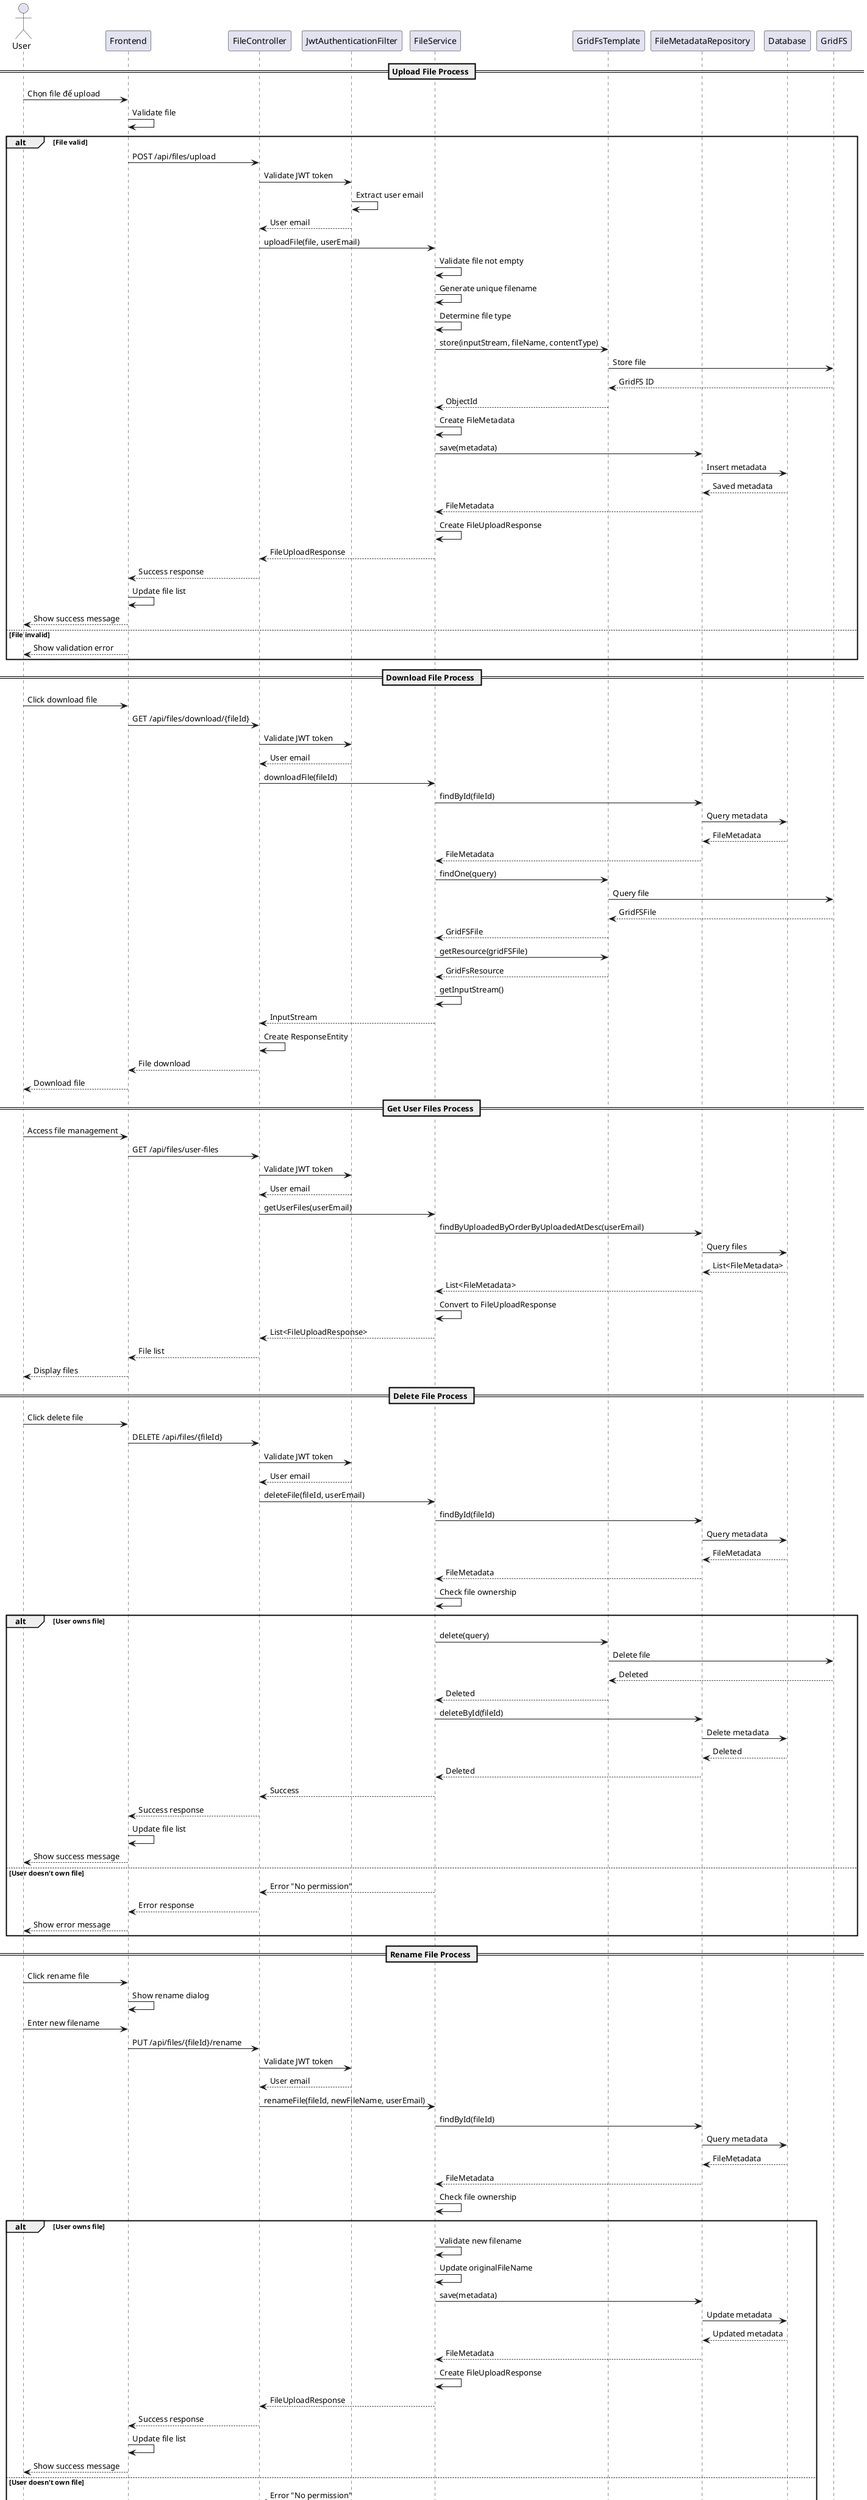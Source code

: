 @startuml Sequence_FileManagement

actor User
participant "Frontend" as FE
participant "FileController" as FC
participant "JwtAuthenticationFilter" as JAF
participant "FileService" as FS
participant "GridFsTemplate" as GFT
participant "FileMetadataRepository" as FMR
participant "Database" as DB
participant "GridFS" as GFS

== Upload File Process ==

User -> FE: Chọn file để upload
FE -> FE: Validate file
alt File valid
    FE -> FC: POST /api/files/upload
    FC -> JAF: Validate JWT token
    JAF -> JAF: Extract user email
    JAF --> FC: User email
    FC -> FS: uploadFile(file, userEmail)
    FS -> FS: Validate file not empty
    FS -> FS: Generate unique filename
    FS -> FS: Determine file type
    FS -> GFT: store(inputStream, fileName, contentType)
    GFT -> GFS: Store file
    GFS --> GFT: GridFS ID
    GFT --> FS: ObjectId
    FS -> FS: Create FileMetadata
    FS -> FMR: save(metadata)
    FMR -> DB: Insert metadata
    DB --> FMR: Saved metadata
    FMR --> FS: FileMetadata
    FS -> FS: Create FileUploadResponse
    FS --> FC: FileUploadResponse
    FC --> FE: Success response
    FE -> FE: Update file list
    FE --> User: Show success message
else File invalid
    FE --> User: Show validation error
end

== Download File Process ==

User -> FE: Click download file
FE -> FC: GET /api/files/download/{fileId}
FC -> JAF: Validate JWT token
JAF --> FC: User email
FC -> FS: downloadFile(fileId)
FS -> FMR: findById(fileId)
FMR -> DB: Query metadata
DB --> FMR: FileMetadata
FMR --> FS: FileMetadata
FS -> GFT: findOne(query)
GFT -> GFS: Query file
GFS --> GFT: GridFSFile
GFT --> FS: GridFSFile
FS -> GFT: getResource(gridFSFile)
GFT --> FS: GridFsResource
FS -> FS: getInputStream()
FS --> FC: InputStream
FC -> FC: Create ResponseEntity
FC --> FE: File download
FE --> User: Download file

== Get User Files Process ==

User -> FE: Access file management
FE -> FC: GET /api/files/user-files
FC -> JAF: Validate JWT token
JAF --> FC: User email
FC -> FS: getUserFiles(userEmail)
FS -> FMR: findByUploadedByOrderByUploadedAtDesc(userEmail)
FMR -> DB: Query files
DB --> FMR: List<FileMetadata>
FMR --> FS: List<FileMetadata>
FS -> FS: Convert to FileUploadResponse
FS --> FC: List<FileUploadResponse>
FC --> FE: File list
FE --> User: Display files

== Delete File Process ==

User -> FE: Click delete file
FE -> FC: DELETE /api/files/{fileId}
FC -> JAF: Validate JWT token
JAF --> FC: User email
FC -> FS: deleteFile(fileId, userEmail)
FS -> FMR: findById(fileId)
FMR -> DB: Query metadata
DB --> FMR: FileMetadata
FMR --> FS: FileMetadata
FS -> FS: Check file ownership
alt User owns file
    FS -> GFT: delete(query)
    GFT -> GFS: Delete file
    GFS --> GFT: Deleted
    GFT --> FS: Deleted
    FS -> FMR: deleteById(fileId)
    FMR -> DB: Delete metadata
    DB --> FMR: Deleted
    FMR --> FS: Deleted
    FS --> FC: Success
    FC --> FE: Success response
    FE -> FE: Update file list
    FE --> User: Show success message
else User doesn't own file
    FS --> FC: Error "No permission"
    FC --> FE: Error response
    FE --> User: Show error message
end

== Rename File Process ==

User -> FE: Click rename file
FE -> FE: Show rename dialog
User -> FE: Enter new filename
FE -> FC: PUT /api/files/{fileId}/rename
FC -> JAF: Validate JWT token
JAF --> FC: User email
FC -> FS: renameFile(fileId, newFileName, userEmail)
FS -> FMR: findById(fileId)
FMR -> DB: Query metadata
DB --> FMR: FileMetadata
FMR --> FS: FileMetadata
FS -> FS: Check file ownership
alt User owns file
    FS -> FS: Validate new filename
    FS -> FS: Update originalFileName
    FS -> FMR: save(metadata)
    FMR -> DB: Update metadata
    DB --> FMR: Updated metadata
    FMR --> FS: FileMetadata
    FS -> FS: Create FileUploadResponse
    FS --> FC: FileUploadResponse
    FC --> FE: Success response
    FE -> FE: Update file list
    FE --> User: Show success message
else User doesn't own file
    FS --> FC: Error "No permission"
    FC --> FE: Error response
    FE --> User: Show error message
end

@enduml 
